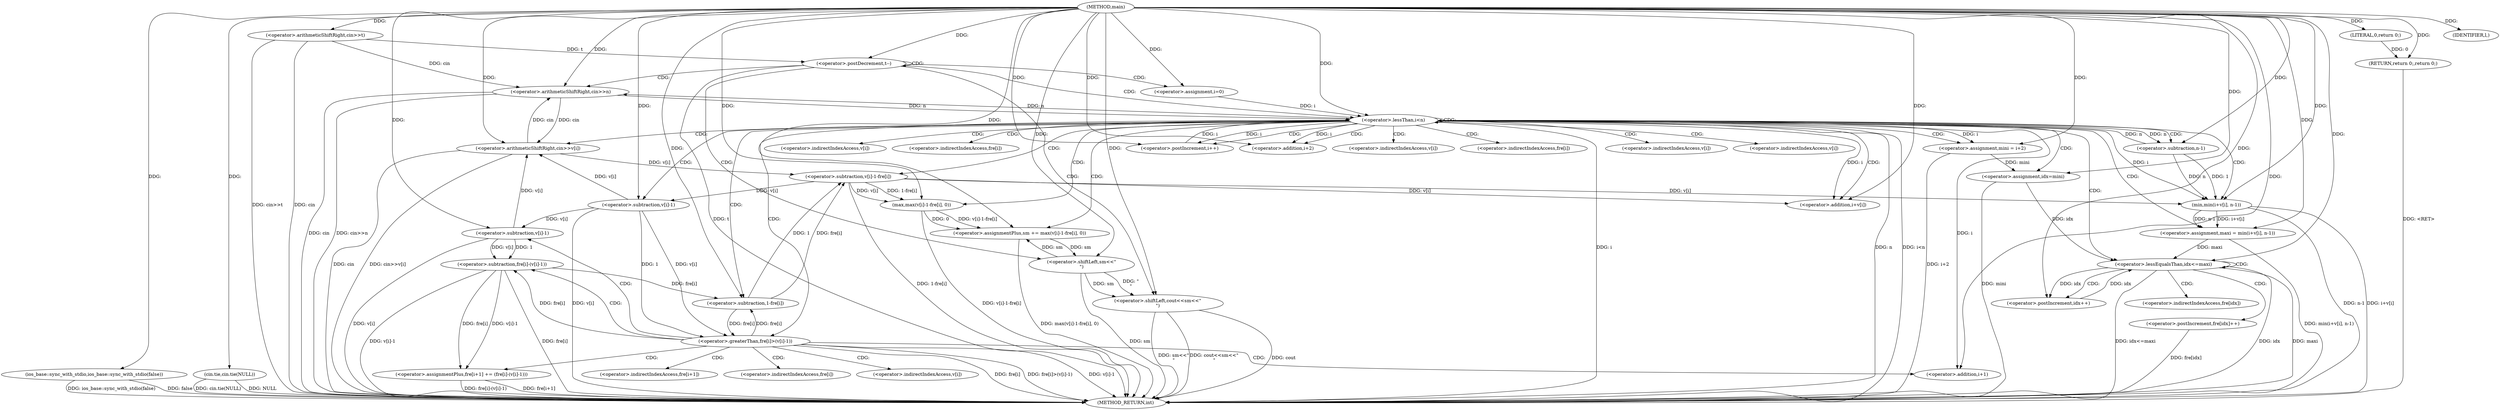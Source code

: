 digraph "main" {  
"1000102" [label = "(METHOD,main)" ]
"1000217" [label = "(METHOD_RETURN,int)" ]
"1000104" [label = "(ios_base::sync_with_stdio,ios_base::sync_with_stdio(false))" ]
"1000106" [label = "(cin.tie,cin.tie(NULL))" ]
"1000109" [label = "(<operator>.arithmeticShiftRight,cin>>t)" ]
"1000215" [label = "(RETURN,return 0;,return 0;)" ]
"1000113" [label = "(<operator>.postDecrement,t--)" ]
"1000216" [label = "(LITERAL,0,return 0;)" ]
"1000117" [label = "(<operator>.arithmeticShiftRight,cin>>n)" ]
"1000122" [label = "(IDENTIFIER,l,)" ]
"1000210" [label = "(<operator>.shiftLeft,cout<<sm<<\"\n\")" ]
"1000125" [label = "(<operator>.assignment,i=0)" ]
"1000128" [label = "(<operator>.lessThan,i<n)" ]
"1000131" [label = "(<operator>.postIncrement,i++)" ]
"1000134" [label = "(<operator>.arithmeticShiftRight,cin>>v[i])" ]
"1000139" [label = "(<operator>.assignmentPlus,sm += max(v[i]-1-fre[i], 0))" ]
"1000153" [label = "(<operator>.assignment,mini = i+2)" ]
"1000159" [label = "(<operator>.assignment,maxi = min(i+v[i], n-1))" ]
"1000212" [label = "(<operator>.shiftLeft,sm<<\"\n\")" ]
"1000172" [label = "(<operator>.assignment,idx=mini)" ]
"1000175" [label = "(<operator>.lessEqualsThan,idx<=maxi)" ]
"1000178" [label = "(<operator>.postIncrement,idx++)" ]
"1000180" [label = "(<operator>.postIncrement,fre[idx]++)" ]
"1000185" [label = "(<operator>.greaterThan,fre[i]>(v[i]-1))" ]
"1000141" [label = "(max,max(v[i]-1-fre[i], 0))" ]
"1000155" [label = "(<operator>.addition,i+2)" ]
"1000161" [label = "(min,min(i+v[i], n-1))" ]
"1000195" [label = "(<operator>.assignmentPlus,fre[i+1] += (fre[i]-(v[i]-1)))" ]
"1000142" [label = "(<operator>.subtraction,v[i]-1-fre[i])" ]
"1000162" [label = "(<operator>.addition,i+v[i])" ]
"1000167" [label = "(<operator>.subtraction,n-1)" ]
"1000189" [label = "(<operator>.subtraction,v[i]-1)" ]
"1000146" [label = "(<operator>.subtraction,1-fre[i])" ]
"1000201" [label = "(<operator>.subtraction,fre[i]-(v[i]-1))" ]
"1000198" [label = "(<operator>.addition,i+1)" ]
"1000205" [label = "(<operator>.subtraction,v[i]-1)" ]
"1000136" [label = "(<operator>.indirectIndexAccess,v[i])" ]
"1000181" [label = "(<operator>.indirectIndexAccess,fre[idx])" ]
"1000186" [label = "(<operator>.indirectIndexAccess,fre[i])" ]
"1000143" [label = "(<operator>.indirectIndexAccess,v[i])" ]
"1000164" [label = "(<operator>.indirectIndexAccess,v[i])" ]
"1000190" [label = "(<operator>.indirectIndexAccess,v[i])" ]
"1000196" [label = "(<operator>.indirectIndexAccess,fre[i+1])" ]
"1000148" [label = "(<operator>.indirectIndexAccess,fre[i])" ]
"1000202" [label = "(<operator>.indirectIndexAccess,fre[i])" ]
"1000206" [label = "(<operator>.indirectIndexAccess,v[i])" ]
  "1000104" -> "1000217"  [ label = "DDG: ios_base::sync_with_stdio(false)"] 
  "1000106" -> "1000217"  [ label = "DDG: cin.tie(NULL)"] 
  "1000109" -> "1000217"  [ label = "DDG: cin"] 
  "1000109" -> "1000217"  [ label = "DDG: cin>>t"] 
  "1000113" -> "1000217"  [ label = "DDG: t"] 
  "1000117" -> "1000217"  [ label = "DDG: cin"] 
  "1000117" -> "1000217"  [ label = "DDG: cin>>n"] 
  "1000128" -> "1000217"  [ label = "DDG: i"] 
  "1000128" -> "1000217"  [ label = "DDG: n"] 
  "1000128" -> "1000217"  [ label = "DDG: i<n"] 
  "1000212" -> "1000217"  [ label = "DDG: sm"] 
  "1000210" -> "1000217"  [ label = "DDG: sm<<\"\n\""] 
  "1000210" -> "1000217"  [ label = "DDG: cout<<sm<<\"\n\""] 
  "1000134" -> "1000217"  [ label = "DDG: cin"] 
  "1000134" -> "1000217"  [ label = "DDG: cin>>v[i]"] 
  "1000142" -> "1000217"  [ label = "DDG: 1-fre[i]"] 
  "1000141" -> "1000217"  [ label = "DDG: v[i]-1-fre[i]"] 
  "1000139" -> "1000217"  [ label = "DDG: max(v[i]-1-fre[i], 0)"] 
  "1000153" -> "1000217"  [ label = "DDG: i+2"] 
  "1000161" -> "1000217"  [ label = "DDG: i+v[i]"] 
  "1000161" -> "1000217"  [ label = "DDG: n-1"] 
  "1000159" -> "1000217"  [ label = "DDG: min(i+v[i], n-1)"] 
  "1000172" -> "1000217"  [ label = "DDG: mini"] 
  "1000175" -> "1000217"  [ label = "DDG: idx"] 
  "1000175" -> "1000217"  [ label = "DDG: maxi"] 
  "1000175" -> "1000217"  [ label = "DDG: idx<=maxi"] 
  "1000185" -> "1000217"  [ label = "DDG: fre[i]"] 
  "1000189" -> "1000217"  [ label = "DDG: v[i]"] 
  "1000185" -> "1000217"  [ label = "DDG: v[i]-1"] 
  "1000185" -> "1000217"  [ label = "DDG: fre[i]>(v[i]-1)"] 
  "1000195" -> "1000217"  [ label = "DDG: fre[i+1]"] 
  "1000201" -> "1000217"  [ label = "DDG: fre[i]"] 
  "1000205" -> "1000217"  [ label = "DDG: v[i]"] 
  "1000201" -> "1000217"  [ label = "DDG: v[i]-1"] 
  "1000195" -> "1000217"  [ label = "DDG: fre[i]-(v[i]-1)"] 
  "1000180" -> "1000217"  [ label = "DDG: fre[idx]"] 
  "1000215" -> "1000217"  [ label = "DDG: <RET>"] 
  "1000106" -> "1000217"  [ label = "DDG: NULL"] 
  "1000210" -> "1000217"  [ label = "DDG: cout"] 
  "1000104" -> "1000217"  [ label = "DDG: false"] 
  "1000216" -> "1000215"  [ label = "DDG: 0"] 
  "1000102" -> "1000215"  [ label = "DDG: "] 
  "1000102" -> "1000104"  [ label = "DDG: "] 
  "1000102" -> "1000106"  [ label = "DDG: "] 
  "1000102" -> "1000109"  [ label = "DDG: "] 
  "1000102" -> "1000216"  [ label = "DDG: "] 
  "1000109" -> "1000113"  [ label = "DDG: t"] 
  "1000102" -> "1000113"  [ label = "DDG: "] 
  "1000102" -> "1000122"  [ label = "DDG: "] 
  "1000109" -> "1000117"  [ label = "DDG: cin"] 
  "1000134" -> "1000117"  [ label = "DDG: cin"] 
  "1000102" -> "1000117"  [ label = "DDG: "] 
  "1000128" -> "1000117"  [ label = "DDG: n"] 
  "1000102" -> "1000125"  [ label = "DDG: "] 
  "1000102" -> "1000210"  [ label = "DDG: "] 
  "1000212" -> "1000210"  [ label = "DDG: \"\n\""] 
  "1000212" -> "1000210"  [ label = "DDG: sm"] 
  "1000125" -> "1000128"  [ label = "DDG: i"] 
  "1000131" -> "1000128"  [ label = "DDG: i"] 
  "1000102" -> "1000128"  [ label = "DDG: "] 
  "1000117" -> "1000128"  [ label = "DDG: n"] 
  "1000167" -> "1000128"  [ label = "DDG: n"] 
  "1000102" -> "1000131"  [ label = "DDG: "] 
  "1000128" -> "1000131"  [ label = "DDG: i"] 
  "1000141" -> "1000139"  [ label = "DDG: v[i]-1-fre[i]"] 
  "1000141" -> "1000139"  [ label = "DDG: 0"] 
  "1000128" -> "1000153"  [ label = "DDG: i"] 
  "1000102" -> "1000153"  [ label = "DDG: "] 
  "1000161" -> "1000159"  [ label = "DDG: i+v[i]"] 
  "1000161" -> "1000159"  [ label = "DDG: n-1"] 
  "1000139" -> "1000212"  [ label = "DDG: sm"] 
  "1000102" -> "1000212"  [ label = "DDG: "] 
  "1000117" -> "1000134"  [ label = "DDG: cin"] 
  "1000102" -> "1000134"  [ label = "DDG: "] 
  "1000189" -> "1000134"  [ label = "DDG: v[i]"] 
  "1000205" -> "1000134"  [ label = "DDG: v[i]"] 
  "1000212" -> "1000139"  [ label = "DDG: sm"] 
  "1000102" -> "1000139"  [ label = "DDG: "] 
  "1000102" -> "1000159"  [ label = "DDG: "] 
  "1000153" -> "1000172"  [ label = "DDG: mini"] 
  "1000102" -> "1000172"  [ label = "DDG: "] 
  "1000142" -> "1000141"  [ label = "DDG: 1-fre[i]"] 
  "1000142" -> "1000141"  [ label = "DDG: v[i]"] 
  "1000102" -> "1000141"  [ label = "DDG: "] 
  "1000128" -> "1000155"  [ label = "DDG: i"] 
  "1000102" -> "1000155"  [ label = "DDG: "] 
  "1000102" -> "1000161"  [ label = "DDG: "] 
  "1000128" -> "1000161"  [ label = "DDG: i"] 
  "1000142" -> "1000161"  [ label = "DDG: v[i]"] 
  "1000167" -> "1000161"  [ label = "DDG: n"] 
  "1000167" -> "1000161"  [ label = "DDG: 1"] 
  "1000172" -> "1000175"  [ label = "DDG: idx"] 
  "1000178" -> "1000175"  [ label = "DDG: idx"] 
  "1000102" -> "1000175"  [ label = "DDG: "] 
  "1000159" -> "1000175"  [ label = "DDG: maxi"] 
  "1000175" -> "1000178"  [ label = "DDG: idx"] 
  "1000102" -> "1000178"  [ label = "DDG: "] 
  "1000146" -> "1000185"  [ label = "DDG: fre[i]"] 
  "1000189" -> "1000185"  [ label = "DDG: 1"] 
  "1000189" -> "1000185"  [ label = "DDG: v[i]"] 
  "1000201" -> "1000195"  [ label = "DDG: fre[i]"] 
  "1000201" -> "1000195"  [ label = "DDG: v[i]-1"] 
  "1000134" -> "1000142"  [ label = "DDG: v[i]"] 
  "1000146" -> "1000142"  [ label = "DDG: fre[i]"] 
  "1000146" -> "1000142"  [ label = "DDG: 1"] 
  "1000102" -> "1000162"  [ label = "DDG: "] 
  "1000128" -> "1000162"  [ label = "DDG: i"] 
  "1000142" -> "1000162"  [ label = "DDG: v[i]"] 
  "1000128" -> "1000167"  [ label = "DDG: n"] 
  "1000102" -> "1000167"  [ label = "DDG: "] 
  "1000142" -> "1000189"  [ label = "DDG: v[i]"] 
  "1000102" -> "1000189"  [ label = "DDG: "] 
  "1000102" -> "1000146"  [ label = "DDG: "] 
  "1000185" -> "1000146"  [ label = "DDG: fre[i]"] 
  "1000201" -> "1000146"  [ label = "DDG: fre[i]"] 
  "1000185" -> "1000201"  [ label = "DDG: fre[i]"] 
  "1000205" -> "1000201"  [ label = "DDG: 1"] 
  "1000205" -> "1000201"  [ label = "DDG: v[i]"] 
  "1000102" -> "1000198"  [ label = "DDG: "] 
  "1000128" -> "1000198"  [ label = "DDG: i"] 
  "1000189" -> "1000205"  [ label = "DDG: v[i]"] 
  "1000102" -> "1000205"  [ label = "DDG: "] 
  "1000113" -> "1000125"  [ label = "CDG: "] 
  "1000113" -> "1000117"  [ label = "CDG: "] 
  "1000113" -> "1000128"  [ label = "CDG: "] 
  "1000113" -> "1000212"  [ label = "CDG: "] 
  "1000113" -> "1000210"  [ label = "CDG: "] 
  "1000113" -> "1000113"  [ label = "CDG: "] 
  "1000128" -> "1000153"  [ label = "CDG: "] 
  "1000128" -> "1000164"  [ label = "CDG: "] 
  "1000128" -> "1000142"  [ label = "CDG: "] 
  "1000128" -> "1000128"  [ label = "CDG: "] 
  "1000128" -> "1000141"  [ label = "CDG: "] 
  "1000128" -> "1000161"  [ label = "CDG: "] 
  "1000128" -> "1000186"  [ label = "CDG: "] 
  "1000128" -> "1000139"  [ label = "CDG: "] 
  "1000128" -> "1000148"  [ label = "CDG: "] 
  "1000128" -> "1000136"  [ label = "CDG: "] 
  "1000128" -> "1000172"  [ label = "CDG: "] 
  "1000128" -> "1000189"  [ label = "CDG: "] 
  "1000128" -> "1000131"  [ label = "CDG: "] 
  "1000128" -> "1000143"  [ label = "CDG: "] 
  "1000128" -> "1000159"  [ label = "CDG: "] 
  "1000128" -> "1000190"  [ label = "CDG: "] 
  "1000128" -> "1000167"  [ label = "CDG: "] 
  "1000128" -> "1000175"  [ label = "CDG: "] 
  "1000128" -> "1000155"  [ label = "CDG: "] 
  "1000128" -> "1000146"  [ label = "CDG: "] 
  "1000128" -> "1000162"  [ label = "CDG: "] 
  "1000128" -> "1000134"  [ label = "CDG: "] 
  "1000128" -> "1000185"  [ label = "CDG: "] 
  "1000175" -> "1000180"  [ label = "CDG: "] 
  "1000175" -> "1000178"  [ label = "CDG: "] 
  "1000175" -> "1000175"  [ label = "CDG: "] 
  "1000175" -> "1000181"  [ label = "CDG: "] 
  "1000185" -> "1000195"  [ label = "CDG: "] 
  "1000185" -> "1000196"  [ label = "CDG: "] 
  "1000185" -> "1000206"  [ label = "CDG: "] 
  "1000185" -> "1000205"  [ label = "CDG: "] 
  "1000185" -> "1000201"  [ label = "CDG: "] 
  "1000185" -> "1000202"  [ label = "CDG: "] 
  "1000185" -> "1000198"  [ label = "CDG: "] 
}
